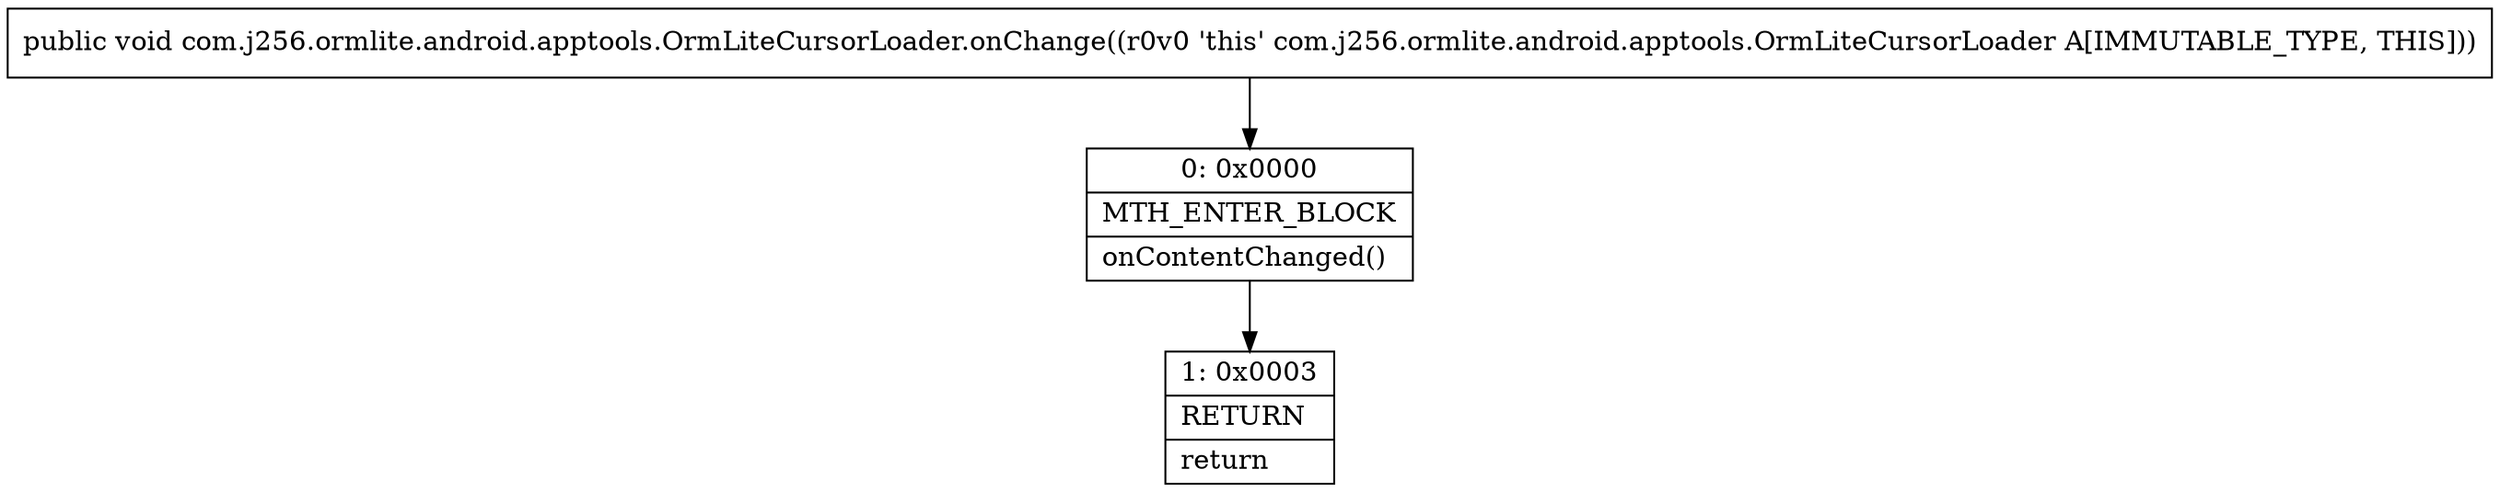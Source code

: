 digraph "CFG forcom.j256.ormlite.android.apptools.OrmLiteCursorLoader.onChange()V" {
Node_0 [shape=record,label="{0\:\ 0x0000|MTH_ENTER_BLOCK\l|onContentChanged()\l}"];
Node_1 [shape=record,label="{1\:\ 0x0003|RETURN\l|return\l}"];
MethodNode[shape=record,label="{public void com.j256.ormlite.android.apptools.OrmLiteCursorLoader.onChange((r0v0 'this' com.j256.ormlite.android.apptools.OrmLiteCursorLoader A[IMMUTABLE_TYPE, THIS])) }"];
MethodNode -> Node_0;
Node_0 -> Node_1;
}

